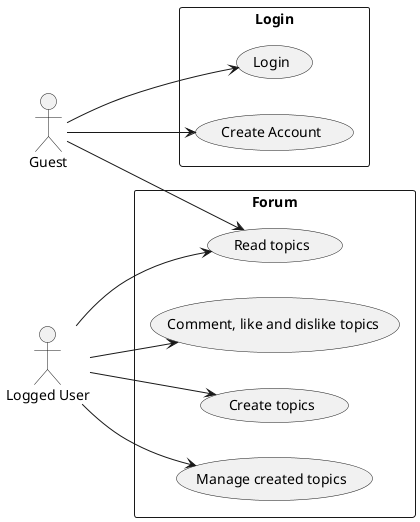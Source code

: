 @startuml AW2_Forum_UseCase
left to right direction
skinparam packageStyle rectangle

actor Guest as g
actor "Logged User" as lu

rectangle Login {
  usecase "Login" as L1
  usecase "Create Account" as L2
}

rectangle Forum {
    usecase "Read topics" as F1
    usecase "Comment, like and dislike topics" as F2
    usecase "Create topics" as F3
    usecase "Manage created topics" as F4
}

g --> L1
g --> L2
g --> F1

lu --> F1
lu --> F2
lu --> F3
lu --> F4
@enduml